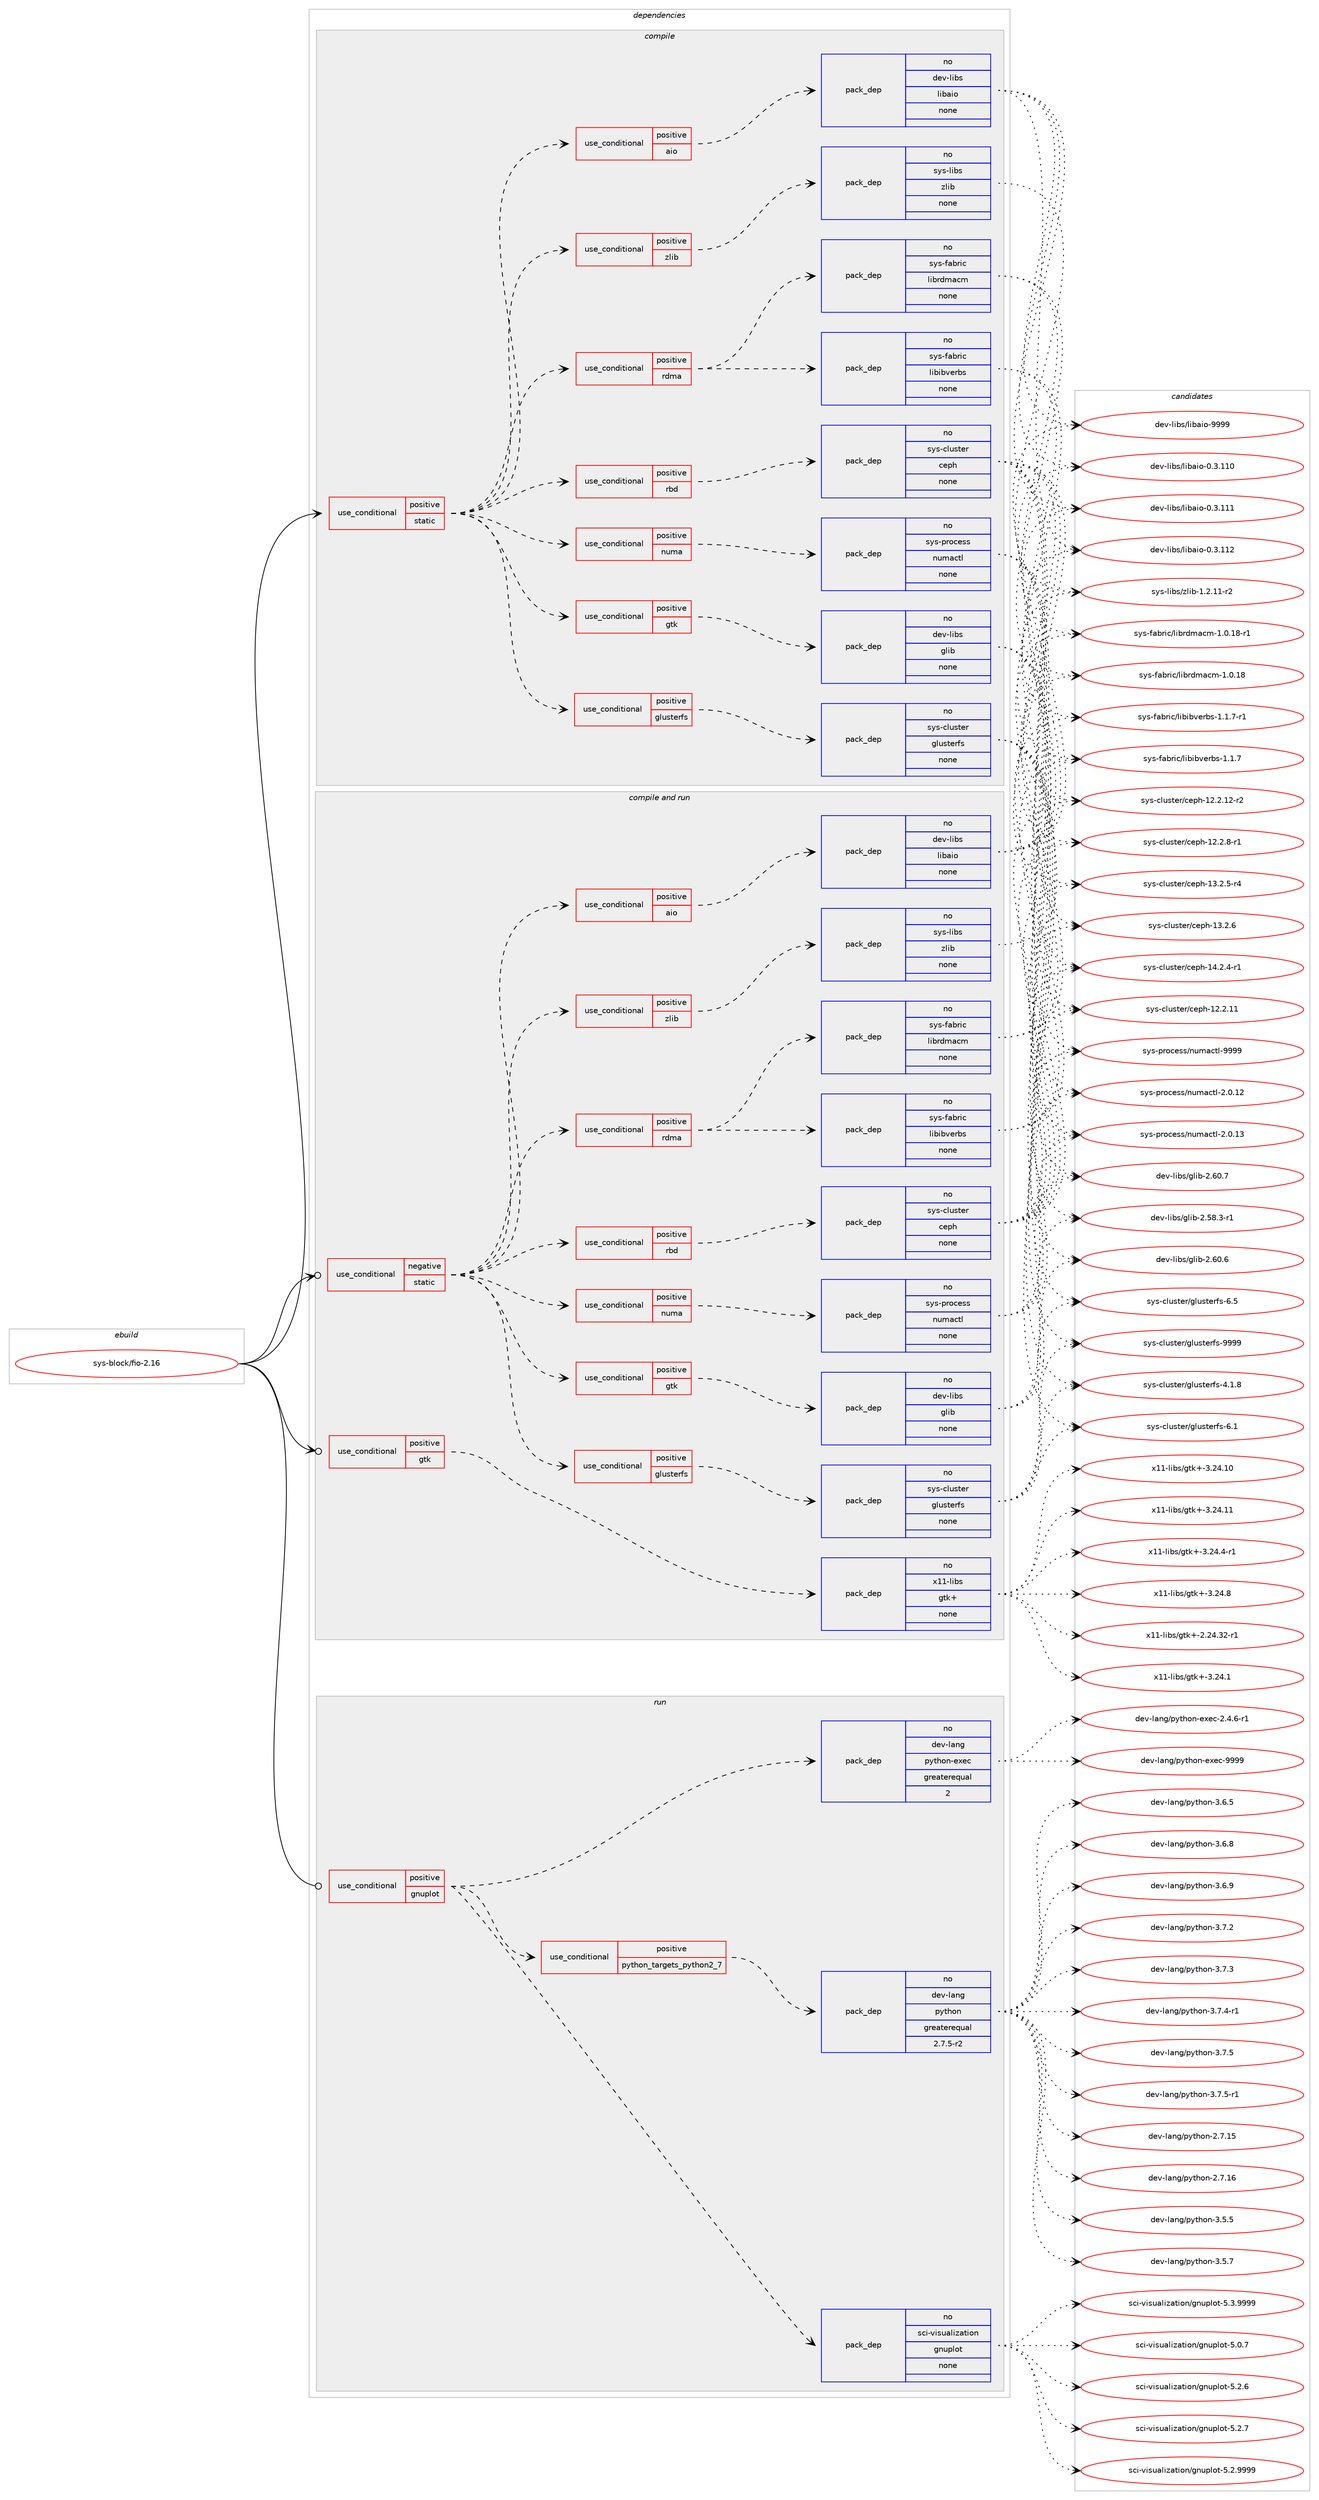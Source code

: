 digraph prolog {

# *************
# Graph options
# *************

newrank=true;
concentrate=true;
compound=true;
graph [rankdir=LR,fontname=Helvetica,fontsize=10,ranksep=1.5];#, ranksep=2.5, nodesep=0.2];
edge  [arrowhead=vee];
node  [fontname=Helvetica,fontsize=10];

# **********
# The ebuild
# **********

subgraph cluster_leftcol {
color=gray;
rank=same;
label=<<i>ebuild</i>>;
id [label="sys-block/fio-2.16", color=red, width=4, href="../sys-block/fio-2.16.svg"];
}

# ****************
# The dependencies
# ****************

subgraph cluster_midcol {
color=gray;
label=<<i>dependencies</i>>;
subgraph cluster_compile {
fillcolor="#eeeeee";
style=filled;
label=<<i>compile</i>>;
subgraph cond212189 {
dependency880934 [label=<<TABLE BORDER="0" CELLBORDER="1" CELLSPACING="0" CELLPADDING="4"><TR><TD ROWSPAN="3" CELLPADDING="10">use_conditional</TD></TR><TR><TD>positive</TD></TR><TR><TD>static</TD></TR></TABLE>>, shape=none, color=red];
subgraph cond212190 {
dependency880935 [label=<<TABLE BORDER="0" CELLBORDER="1" CELLSPACING="0" CELLPADDING="4"><TR><TD ROWSPAN="3" CELLPADDING="10">use_conditional</TD></TR><TR><TD>positive</TD></TR><TR><TD>aio</TD></TR></TABLE>>, shape=none, color=red];
subgraph pack653304 {
dependency880936 [label=<<TABLE BORDER="0" CELLBORDER="1" CELLSPACING="0" CELLPADDING="4" WIDTH="220"><TR><TD ROWSPAN="6" CELLPADDING="30">pack_dep</TD></TR><TR><TD WIDTH="110">no</TD></TR><TR><TD>dev-libs</TD></TR><TR><TD>libaio</TD></TR><TR><TD>none</TD></TR><TR><TD></TD></TR></TABLE>>, shape=none, color=blue];
}
dependency880935:e -> dependency880936:w [weight=20,style="dashed",arrowhead="vee"];
}
dependency880934:e -> dependency880935:w [weight=20,style="dashed",arrowhead="vee"];
subgraph cond212191 {
dependency880937 [label=<<TABLE BORDER="0" CELLBORDER="1" CELLSPACING="0" CELLPADDING="4"><TR><TD ROWSPAN="3" CELLPADDING="10">use_conditional</TD></TR><TR><TD>positive</TD></TR><TR><TD>glusterfs</TD></TR></TABLE>>, shape=none, color=red];
subgraph pack653305 {
dependency880938 [label=<<TABLE BORDER="0" CELLBORDER="1" CELLSPACING="0" CELLPADDING="4" WIDTH="220"><TR><TD ROWSPAN="6" CELLPADDING="30">pack_dep</TD></TR><TR><TD WIDTH="110">no</TD></TR><TR><TD>sys-cluster</TD></TR><TR><TD>glusterfs</TD></TR><TR><TD>none</TD></TR><TR><TD></TD></TR></TABLE>>, shape=none, color=blue];
}
dependency880937:e -> dependency880938:w [weight=20,style="dashed",arrowhead="vee"];
}
dependency880934:e -> dependency880937:w [weight=20,style="dashed",arrowhead="vee"];
subgraph cond212192 {
dependency880939 [label=<<TABLE BORDER="0" CELLBORDER="1" CELLSPACING="0" CELLPADDING="4"><TR><TD ROWSPAN="3" CELLPADDING="10">use_conditional</TD></TR><TR><TD>positive</TD></TR><TR><TD>gtk</TD></TR></TABLE>>, shape=none, color=red];
subgraph pack653306 {
dependency880940 [label=<<TABLE BORDER="0" CELLBORDER="1" CELLSPACING="0" CELLPADDING="4" WIDTH="220"><TR><TD ROWSPAN="6" CELLPADDING="30">pack_dep</TD></TR><TR><TD WIDTH="110">no</TD></TR><TR><TD>dev-libs</TD></TR><TR><TD>glib</TD></TR><TR><TD>none</TD></TR><TR><TD></TD></TR></TABLE>>, shape=none, color=blue];
}
dependency880939:e -> dependency880940:w [weight=20,style="dashed",arrowhead="vee"];
}
dependency880934:e -> dependency880939:w [weight=20,style="dashed",arrowhead="vee"];
subgraph cond212193 {
dependency880941 [label=<<TABLE BORDER="0" CELLBORDER="1" CELLSPACING="0" CELLPADDING="4"><TR><TD ROWSPAN="3" CELLPADDING="10">use_conditional</TD></TR><TR><TD>positive</TD></TR><TR><TD>numa</TD></TR></TABLE>>, shape=none, color=red];
subgraph pack653307 {
dependency880942 [label=<<TABLE BORDER="0" CELLBORDER="1" CELLSPACING="0" CELLPADDING="4" WIDTH="220"><TR><TD ROWSPAN="6" CELLPADDING="30">pack_dep</TD></TR><TR><TD WIDTH="110">no</TD></TR><TR><TD>sys-process</TD></TR><TR><TD>numactl</TD></TR><TR><TD>none</TD></TR><TR><TD></TD></TR></TABLE>>, shape=none, color=blue];
}
dependency880941:e -> dependency880942:w [weight=20,style="dashed",arrowhead="vee"];
}
dependency880934:e -> dependency880941:w [weight=20,style="dashed",arrowhead="vee"];
subgraph cond212194 {
dependency880943 [label=<<TABLE BORDER="0" CELLBORDER="1" CELLSPACING="0" CELLPADDING="4"><TR><TD ROWSPAN="3" CELLPADDING="10">use_conditional</TD></TR><TR><TD>positive</TD></TR><TR><TD>rbd</TD></TR></TABLE>>, shape=none, color=red];
subgraph pack653308 {
dependency880944 [label=<<TABLE BORDER="0" CELLBORDER="1" CELLSPACING="0" CELLPADDING="4" WIDTH="220"><TR><TD ROWSPAN="6" CELLPADDING="30">pack_dep</TD></TR><TR><TD WIDTH="110">no</TD></TR><TR><TD>sys-cluster</TD></TR><TR><TD>ceph</TD></TR><TR><TD>none</TD></TR><TR><TD></TD></TR></TABLE>>, shape=none, color=blue];
}
dependency880943:e -> dependency880944:w [weight=20,style="dashed",arrowhead="vee"];
}
dependency880934:e -> dependency880943:w [weight=20,style="dashed",arrowhead="vee"];
subgraph cond212195 {
dependency880945 [label=<<TABLE BORDER="0" CELLBORDER="1" CELLSPACING="0" CELLPADDING="4"><TR><TD ROWSPAN="3" CELLPADDING="10">use_conditional</TD></TR><TR><TD>positive</TD></TR><TR><TD>rdma</TD></TR></TABLE>>, shape=none, color=red];
subgraph pack653309 {
dependency880946 [label=<<TABLE BORDER="0" CELLBORDER="1" CELLSPACING="0" CELLPADDING="4" WIDTH="220"><TR><TD ROWSPAN="6" CELLPADDING="30">pack_dep</TD></TR><TR><TD WIDTH="110">no</TD></TR><TR><TD>sys-fabric</TD></TR><TR><TD>libibverbs</TD></TR><TR><TD>none</TD></TR><TR><TD></TD></TR></TABLE>>, shape=none, color=blue];
}
dependency880945:e -> dependency880946:w [weight=20,style="dashed",arrowhead="vee"];
subgraph pack653310 {
dependency880947 [label=<<TABLE BORDER="0" CELLBORDER="1" CELLSPACING="0" CELLPADDING="4" WIDTH="220"><TR><TD ROWSPAN="6" CELLPADDING="30">pack_dep</TD></TR><TR><TD WIDTH="110">no</TD></TR><TR><TD>sys-fabric</TD></TR><TR><TD>librdmacm</TD></TR><TR><TD>none</TD></TR><TR><TD></TD></TR></TABLE>>, shape=none, color=blue];
}
dependency880945:e -> dependency880947:w [weight=20,style="dashed",arrowhead="vee"];
}
dependency880934:e -> dependency880945:w [weight=20,style="dashed",arrowhead="vee"];
subgraph cond212196 {
dependency880948 [label=<<TABLE BORDER="0" CELLBORDER="1" CELLSPACING="0" CELLPADDING="4"><TR><TD ROWSPAN="3" CELLPADDING="10">use_conditional</TD></TR><TR><TD>positive</TD></TR><TR><TD>zlib</TD></TR></TABLE>>, shape=none, color=red];
subgraph pack653311 {
dependency880949 [label=<<TABLE BORDER="0" CELLBORDER="1" CELLSPACING="0" CELLPADDING="4" WIDTH="220"><TR><TD ROWSPAN="6" CELLPADDING="30">pack_dep</TD></TR><TR><TD WIDTH="110">no</TD></TR><TR><TD>sys-libs</TD></TR><TR><TD>zlib</TD></TR><TR><TD>none</TD></TR><TR><TD></TD></TR></TABLE>>, shape=none, color=blue];
}
dependency880948:e -> dependency880949:w [weight=20,style="dashed",arrowhead="vee"];
}
dependency880934:e -> dependency880948:w [weight=20,style="dashed",arrowhead="vee"];
}
id:e -> dependency880934:w [weight=20,style="solid",arrowhead="vee"];
}
subgraph cluster_compileandrun {
fillcolor="#eeeeee";
style=filled;
label=<<i>compile and run</i>>;
subgraph cond212197 {
dependency880950 [label=<<TABLE BORDER="0" CELLBORDER="1" CELLSPACING="0" CELLPADDING="4"><TR><TD ROWSPAN="3" CELLPADDING="10">use_conditional</TD></TR><TR><TD>negative</TD></TR><TR><TD>static</TD></TR></TABLE>>, shape=none, color=red];
subgraph cond212198 {
dependency880951 [label=<<TABLE BORDER="0" CELLBORDER="1" CELLSPACING="0" CELLPADDING="4"><TR><TD ROWSPAN="3" CELLPADDING="10">use_conditional</TD></TR><TR><TD>positive</TD></TR><TR><TD>aio</TD></TR></TABLE>>, shape=none, color=red];
subgraph pack653312 {
dependency880952 [label=<<TABLE BORDER="0" CELLBORDER="1" CELLSPACING="0" CELLPADDING="4" WIDTH="220"><TR><TD ROWSPAN="6" CELLPADDING="30">pack_dep</TD></TR><TR><TD WIDTH="110">no</TD></TR><TR><TD>dev-libs</TD></TR><TR><TD>libaio</TD></TR><TR><TD>none</TD></TR><TR><TD></TD></TR></TABLE>>, shape=none, color=blue];
}
dependency880951:e -> dependency880952:w [weight=20,style="dashed",arrowhead="vee"];
}
dependency880950:e -> dependency880951:w [weight=20,style="dashed",arrowhead="vee"];
subgraph cond212199 {
dependency880953 [label=<<TABLE BORDER="0" CELLBORDER="1" CELLSPACING="0" CELLPADDING="4"><TR><TD ROWSPAN="3" CELLPADDING="10">use_conditional</TD></TR><TR><TD>positive</TD></TR><TR><TD>glusterfs</TD></TR></TABLE>>, shape=none, color=red];
subgraph pack653313 {
dependency880954 [label=<<TABLE BORDER="0" CELLBORDER="1" CELLSPACING="0" CELLPADDING="4" WIDTH="220"><TR><TD ROWSPAN="6" CELLPADDING="30">pack_dep</TD></TR><TR><TD WIDTH="110">no</TD></TR><TR><TD>sys-cluster</TD></TR><TR><TD>glusterfs</TD></TR><TR><TD>none</TD></TR><TR><TD></TD></TR></TABLE>>, shape=none, color=blue];
}
dependency880953:e -> dependency880954:w [weight=20,style="dashed",arrowhead="vee"];
}
dependency880950:e -> dependency880953:w [weight=20,style="dashed",arrowhead="vee"];
subgraph cond212200 {
dependency880955 [label=<<TABLE BORDER="0" CELLBORDER="1" CELLSPACING="0" CELLPADDING="4"><TR><TD ROWSPAN="3" CELLPADDING="10">use_conditional</TD></TR><TR><TD>positive</TD></TR><TR><TD>gtk</TD></TR></TABLE>>, shape=none, color=red];
subgraph pack653314 {
dependency880956 [label=<<TABLE BORDER="0" CELLBORDER="1" CELLSPACING="0" CELLPADDING="4" WIDTH="220"><TR><TD ROWSPAN="6" CELLPADDING="30">pack_dep</TD></TR><TR><TD WIDTH="110">no</TD></TR><TR><TD>dev-libs</TD></TR><TR><TD>glib</TD></TR><TR><TD>none</TD></TR><TR><TD></TD></TR></TABLE>>, shape=none, color=blue];
}
dependency880955:e -> dependency880956:w [weight=20,style="dashed",arrowhead="vee"];
}
dependency880950:e -> dependency880955:w [weight=20,style="dashed",arrowhead="vee"];
subgraph cond212201 {
dependency880957 [label=<<TABLE BORDER="0" CELLBORDER="1" CELLSPACING="0" CELLPADDING="4"><TR><TD ROWSPAN="3" CELLPADDING="10">use_conditional</TD></TR><TR><TD>positive</TD></TR><TR><TD>numa</TD></TR></TABLE>>, shape=none, color=red];
subgraph pack653315 {
dependency880958 [label=<<TABLE BORDER="0" CELLBORDER="1" CELLSPACING="0" CELLPADDING="4" WIDTH="220"><TR><TD ROWSPAN="6" CELLPADDING="30">pack_dep</TD></TR><TR><TD WIDTH="110">no</TD></TR><TR><TD>sys-process</TD></TR><TR><TD>numactl</TD></TR><TR><TD>none</TD></TR><TR><TD></TD></TR></TABLE>>, shape=none, color=blue];
}
dependency880957:e -> dependency880958:w [weight=20,style="dashed",arrowhead="vee"];
}
dependency880950:e -> dependency880957:w [weight=20,style="dashed",arrowhead="vee"];
subgraph cond212202 {
dependency880959 [label=<<TABLE BORDER="0" CELLBORDER="1" CELLSPACING="0" CELLPADDING="4"><TR><TD ROWSPAN="3" CELLPADDING="10">use_conditional</TD></TR><TR><TD>positive</TD></TR><TR><TD>rbd</TD></TR></TABLE>>, shape=none, color=red];
subgraph pack653316 {
dependency880960 [label=<<TABLE BORDER="0" CELLBORDER="1" CELLSPACING="0" CELLPADDING="4" WIDTH="220"><TR><TD ROWSPAN="6" CELLPADDING="30">pack_dep</TD></TR><TR><TD WIDTH="110">no</TD></TR><TR><TD>sys-cluster</TD></TR><TR><TD>ceph</TD></TR><TR><TD>none</TD></TR><TR><TD></TD></TR></TABLE>>, shape=none, color=blue];
}
dependency880959:e -> dependency880960:w [weight=20,style="dashed",arrowhead="vee"];
}
dependency880950:e -> dependency880959:w [weight=20,style="dashed",arrowhead="vee"];
subgraph cond212203 {
dependency880961 [label=<<TABLE BORDER="0" CELLBORDER="1" CELLSPACING="0" CELLPADDING="4"><TR><TD ROWSPAN="3" CELLPADDING="10">use_conditional</TD></TR><TR><TD>positive</TD></TR><TR><TD>rdma</TD></TR></TABLE>>, shape=none, color=red];
subgraph pack653317 {
dependency880962 [label=<<TABLE BORDER="0" CELLBORDER="1" CELLSPACING="0" CELLPADDING="4" WIDTH="220"><TR><TD ROWSPAN="6" CELLPADDING="30">pack_dep</TD></TR><TR><TD WIDTH="110">no</TD></TR><TR><TD>sys-fabric</TD></TR><TR><TD>libibverbs</TD></TR><TR><TD>none</TD></TR><TR><TD></TD></TR></TABLE>>, shape=none, color=blue];
}
dependency880961:e -> dependency880962:w [weight=20,style="dashed",arrowhead="vee"];
subgraph pack653318 {
dependency880963 [label=<<TABLE BORDER="0" CELLBORDER="1" CELLSPACING="0" CELLPADDING="4" WIDTH="220"><TR><TD ROWSPAN="6" CELLPADDING="30">pack_dep</TD></TR><TR><TD WIDTH="110">no</TD></TR><TR><TD>sys-fabric</TD></TR><TR><TD>librdmacm</TD></TR><TR><TD>none</TD></TR><TR><TD></TD></TR></TABLE>>, shape=none, color=blue];
}
dependency880961:e -> dependency880963:w [weight=20,style="dashed",arrowhead="vee"];
}
dependency880950:e -> dependency880961:w [weight=20,style="dashed",arrowhead="vee"];
subgraph cond212204 {
dependency880964 [label=<<TABLE BORDER="0" CELLBORDER="1" CELLSPACING="0" CELLPADDING="4"><TR><TD ROWSPAN="3" CELLPADDING="10">use_conditional</TD></TR><TR><TD>positive</TD></TR><TR><TD>zlib</TD></TR></TABLE>>, shape=none, color=red];
subgraph pack653319 {
dependency880965 [label=<<TABLE BORDER="0" CELLBORDER="1" CELLSPACING="0" CELLPADDING="4" WIDTH="220"><TR><TD ROWSPAN="6" CELLPADDING="30">pack_dep</TD></TR><TR><TD WIDTH="110">no</TD></TR><TR><TD>sys-libs</TD></TR><TR><TD>zlib</TD></TR><TR><TD>none</TD></TR><TR><TD></TD></TR></TABLE>>, shape=none, color=blue];
}
dependency880964:e -> dependency880965:w [weight=20,style="dashed",arrowhead="vee"];
}
dependency880950:e -> dependency880964:w [weight=20,style="dashed",arrowhead="vee"];
}
id:e -> dependency880950:w [weight=20,style="solid",arrowhead="odotvee"];
subgraph cond212205 {
dependency880966 [label=<<TABLE BORDER="0" CELLBORDER="1" CELLSPACING="0" CELLPADDING="4"><TR><TD ROWSPAN="3" CELLPADDING="10">use_conditional</TD></TR><TR><TD>positive</TD></TR><TR><TD>gtk</TD></TR></TABLE>>, shape=none, color=red];
subgraph pack653320 {
dependency880967 [label=<<TABLE BORDER="0" CELLBORDER="1" CELLSPACING="0" CELLPADDING="4" WIDTH="220"><TR><TD ROWSPAN="6" CELLPADDING="30">pack_dep</TD></TR><TR><TD WIDTH="110">no</TD></TR><TR><TD>x11-libs</TD></TR><TR><TD>gtk+</TD></TR><TR><TD>none</TD></TR><TR><TD></TD></TR></TABLE>>, shape=none, color=blue];
}
dependency880966:e -> dependency880967:w [weight=20,style="dashed",arrowhead="vee"];
}
id:e -> dependency880966:w [weight=20,style="solid",arrowhead="odotvee"];
}
subgraph cluster_run {
fillcolor="#eeeeee";
style=filled;
label=<<i>run</i>>;
subgraph cond212206 {
dependency880968 [label=<<TABLE BORDER="0" CELLBORDER="1" CELLSPACING="0" CELLPADDING="4"><TR><TD ROWSPAN="3" CELLPADDING="10">use_conditional</TD></TR><TR><TD>positive</TD></TR><TR><TD>gnuplot</TD></TR></TABLE>>, shape=none, color=red];
subgraph pack653321 {
dependency880969 [label=<<TABLE BORDER="0" CELLBORDER="1" CELLSPACING="0" CELLPADDING="4" WIDTH="220"><TR><TD ROWSPAN="6" CELLPADDING="30">pack_dep</TD></TR><TR><TD WIDTH="110">no</TD></TR><TR><TD>sci-visualization</TD></TR><TR><TD>gnuplot</TD></TR><TR><TD>none</TD></TR><TR><TD></TD></TR></TABLE>>, shape=none, color=blue];
}
dependency880968:e -> dependency880969:w [weight=20,style="dashed",arrowhead="vee"];
subgraph cond212207 {
dependency880970 [label=<<TABLE BORDER="0" CELLBORDER="1" CELLSPACING="0" CELLPADDING="4"><TR><TD ROWSPAN="3" CELLPADDING="10">use_conditional</TD></TR><TR><TD>positive</TD></TR><TR><TD>python_targets_python2_7</TD></TR></TABLE>>, shape=none, color=red];
subgraph pack653322 {
dependency880971 [label=<<TABLE BORDER="0" CELLBORDER="1" CELLSPACING="0" CELLPADDING="4" WIDTH="220"><TR><TD ROWSPAN="6" CELLPADDING="30">pack_dep</TD></TR><TR><TD WIDTH="110">no</TD></TR><TR><TD>dev-lang</TD></TR><TR><TD>python</TD></TR><TR><TD>greaterequal</TD></TR><TR><TD>2.7.5-r2</TD></TR></TABLE>>, shape=none, color=blue];
}
dependency880970:e -> dependency880971:w [weight=20,style="dashed",arrowhead="vee"];
}
dependency880968:e -> dependency880970:w [weight=20,style="dashed",arrowhead="vee"];
subgraph pack653323 {
dependency880972 [label=<<TABLE BORDER="0" CELLBORDER="1" CELLSPACING="0" CELLPADDING="4" WIDTH="220"><TR><TD ROWSPAN="6" CELLPADDING="30">pack_dep</TD></TR><TR><TD WIDTH="110">no</TD></TR><TR><TD>dev-lang</TD></TR><TR><TD>python-exec</TD></TR><TR><TD>greaterequal</TD></TR><TR><TD>2</TD></TR></TABLE>>, shape=none, color=blue];
}
dependency880968:e -> dependency880972:w [weight=20,style="dashed",arrowhead="vee"];
}
id:e -> dependency880968:w [weight=20,style="solid",arrowhead="odot"];
}
}

# **************
# The candidates
# **************

subgraph cluster_choices {
rank=same;
color=gray;
label=<<i>candidates</i>>;

subgraph choice653304 {
color=black;
nodesep=1;
choice10010111845108105981154710810598971051114548465146494948 [label="dev-libs/libaio-0.3.110", color=red, width=4,href="../dev-libs/libaio-0.3.110.svg"];
choice10010111845108105981154710810598971051114548465146494949 [label="dev-libs/libaio-0.3.111", color=red, width=4,href="../dev-libs/libaio-0.3.111.svg"];
choice10010111845108105981154710810598971051114548465146494950 [label="dev-libs/libaio-0.3.112", color=red, width=4,href="../dev-libs/libaio-0.3.112.svg"];
choice10010111845108105981154710810598971051114557575757 [label="dev-libs/libaio-9999", color=red, width=4,href="../dev-libs/libaio-9999.svg"];
dependency880936:e -> choice10010111845108105981154710810598971051114548465146494948:w [style=dotted,weight="100"];
dependency880936:e -> choice10010111845108105981154710810598971051114548465146494949:w [style=dotted,weight="100"];
dependency880936:e -> choice10010111845108105981154710810598971051114548465146494950:w [style=dotted,weight="100"];
dependency880936:e -> choice10010111845108105981154710810598971051114557575757:w [style=dotted,weight="100"];
}
subgraph choice653305 {
color=black;
nodesep=1;
choice115121115459910811711511610111447103108117115116101114102115455246494656 [label="sys-cluster/glusterfs-4.1.8", color=red, width=4,href="../sys-cluster/glusterfs-4.1.8.svg"];
choice11512111545991081171151161011144710310811711511610111410211545544649 [label="sys-cluster/glusterfs-6.1", color=red, width=4,href="../sys-cluster/glusterfs-6.1.svg"];
choice11512111545991081171151161011144710310811711511610111410211545544653 [label="sys-cluster/glusterfs-6.5", color=red, width=4,href="../sys-cluster/glusterfs-6.5.svg"];
choice1151211154599108117115116101114471031081171151161011141021154557575757 [label="sys-cluster/glusterfs-9999", color=red, width=4,href="../sys-cluster/glusterfs-9999.svg"];
dependency880938:e -> choice115121115459910811711511610111447103108117115116101114102115455246494656:w [style=dotted,weight="100"];
dependency880938:e -> choice11512111545991081171151161011144710310811711511610111410211545544649:w [style=dotted,weight="100"];
dependency880938:e -> choice11512111545991081171151161011144710310811711511610111410211545544653:w [style=dotted,weight="100"];
dependency880938:e -> choice1151211154599108117115116101114471031081171151161011141021154557575757:w [style=dotted,weight="100"];
}
subgraph choice653306 {
color=black;
nodesep=1;
choice10010111845108105981154710310810598455046535646514511449 [label="dev-libs/glib-2.58.3-r1", color=red, width=4,href="../dev-libs/glib-2.58.3-r1.svg"];
choice1001011184510810598115471031081059845504654484654 [label="dev-libs/glib-2.60.6", color=red, width=4,href="../dev-libs/glib-2.60.6.svg"];
choice1001011184510810598115471031081059845504654484655 [label="dev-libs/glib-2.60.7", color=red, width=4,href="../dev-libs/glib-2.60.7.svg"];
dependency880940:e -> choice10010111845108105981154710310810598455046535646514511449:w [style=dotted,weight="100"];
dependency880940:e -> choice1001011184510810598115471031081059845504654484654:w [style=dotted,weight="100"];
dependency880940:e -> choice1001011184510810598115471031081059845504654484655:w [style=dotted,weight="100"];
}
subgraph choice653307 {
color=black;
nodesep=1;
choice115121115451121141119910111511547110117109979911610845504648464950 [label="sys-process/numactl-2.0.12", color=red, width=4,href="../sys-process/numactl-2.0.12.svg"];
choice115121115451121141119910111511547110117109979911610845504648464951 [label="sys-process/numactl-2.0.13", color=red, width=4,href="../sys-process/numactl-2.0.13.svg"];
choice11512111545112114111991011151154711011710997991161084557575757 [label="sys-process/numactl-9999", color=red, width=4,href="../sys-process/numactl-9999.svg"];
dependency880942:e -> choice115121115451121141119910111511547110117109979911610845504648464950:w [style=dotted,weight="100"];
dependency880942:e -> choice115121115451121141119910111511547110117109979911610845504648464951:w [style=dotted,weight="100"];
dependency880942:e -> choice11512111545112114111991011151154711011710997991161084557575757:w [style=dotted,weight="100"];
}
subgraph choice653308 {
color=black;
nodesep=1;
choice115121115459910811711511610111447991011121044549504650464949 [label="sys-cluster/ceph-12.2.11", color=red, width=4,href="../sys-cluster/ceph-12.2.11.svg"];
choice1151211154599108117115116101114479910111210445495046504649504511450 [label="sys-cluster/ceph-12.2.12-r2", color=red, width=4,href="../sys-cluster/ceph-12.2.12-r2.svg"];
choice11512111545991081171151161011144799101112104454950465046564511449 [label="sys-cluster/ceph-12.2.8-r1", color=red, width=4,href="../sys-cluster/ceph-12.2.8-r1.svg"];
choice11512111545991081171151161011144799101112104454951465046534511452 [label="sys-cluster/ceph-13.2.5-r4", color=red, width=4,href="../sys-cluster/ceph-13.2.5-r4.svg"];
choice1151211154599108117115116101114479910111210445495146504654 [label="sys-cluster/ceph-13.2.6", color=red, width=4,href="../sys-cluster/ceph-13.2.6.svg"];
choice11512111545991081171151161011144799101112104454952465046524511449 [label="sys-cluster/ceph-14.2.4-r1", color=red, width=4,href="../sys-cluster/ceph-14.2.4-r1.svg"];
dependency880944:e -> choice115121115459910811711511610111447991011121044549504650464949:w [style=dotted,weight="100"];
dependency880944:e -> choice1151211154599108117115116101114479910111210445495046504649504511450:w [style=dotted,weight="100"];
dependency880944:e -> choice11512111545991081171151161011144799101112104454950465046564511449:w [style=dotted,weight="100"];
dependency880944:e -> choice11512111545991081171151161011144799101112104454951465046534511452:w [style=dotted,weight="100"];
dependency880944:e -> choice1151211154599108117115116101114479910111210445495146504654:w [style=dotted,weight="100"];
dependency880944:e -> choice11512111545991081171151161011144799101112104454952465046524511449:w [style=dotted,weight="100"];
}
subgraph choice653309 {
color=black;
nodesep=1;
choice1151211154510297981141059947108105981059811810111498115454946494655 [label="sys-fabric/libibverbs-1.1.7", color=red, width=4,href="../sys-fabric/libibverbs-1.1.7.svg"];
choice11512111545102979811410599471081059810598118101114981154549464946554511449 [label="sys-fabric/libibverbs-1.1.7-r1", color=red, width=4,href="../sys-fabric/libibverbs-1.1.7-r1.svg"];
dependency880946:e -> choice1151211154510297981141059947108105981059811810111498115454946494655:w [style=dotted,weight="100"];
dependency880946:e -> choice11512111545102979811410599471081059810598118101114981154549464946554511449:w [style=dotted,weight="100"];
}
subgraph choice653310 {
color=black;
nodesep=1;
choice115121115451029798114105994710810598114100109979910945494648464956 [label="sys-fabric/librdmacm-1.0.18", color=red, width=4,href="../sys-fabric/librdmacm-1.0.18.svg"];
choice1151211154510297981141059947108105981141001099799109454946484649564511449 [label="sys-fabric/librdmacm-1.0.18-r1", color=red, width=4,href="../sys-fabric/librdmacm-1.0.18-r1.svg"];
dependency880947:e -> choice115121115451029798114105994710810598114100109979910945494648464956:w [style=dotted,weight="100"];
dependency880947:e -> choice1151211154510297981141059947108105981141001099799109454946484649564511449:w [style=dotted,weight="100"];
}
subgraph choice653311 {
color=black;
nodesep=1;
choice11512111545108105981154712210810598454946504649494511450 [label="sys-libs/zlib-1.2.11-r2", color=red, width=4,href="../sys-libs/zlib-1.2.11-r2.svg"];
dependency880949:e -> choice11512111545108105981154712210810598454946504649494511450:w [style=dotted,weight="100"];
}
subgraph choice653312 {
color=black;
nodesep=1;
choice10010111845108105981154710810598971051114548465146494948 [label="dev-libs/libaio-0.3.110", color=red, width=4,href="../dev-libs/libaio-0.3.110.svg"];
choice10010111845108105981154710810598971051114548465146494949 [label="dev-libs/libaio-0.3.111", color=red, width=4,href="../dev-libs/libaio-0.3.111.svg"];
choice10010111845108105981154710810598971051114548465146494950 [label="dev-libs/libaio-0.3.112", color=red, width=4,href="../dev-libs/libaio-0.3.112.svg"];
choice10010111845108105981154710810598971051114557575757 [label="dev-libs/libaio-9999", color=red, width=4,href="../dev-libs/libaio-9999.svg"];
dependency880952:e -> choice10010111845108105981154710810598971051114548465146494948:w [style=dotted,weight="100"];
dependency880952:e -> choice10010111845108105981154710810598971051114548465146494949:w [style=dotted,weight="100"];
dependency880952:e -> choice10010111845108105981154710810598971051114548465146494950:w [style=dotted,weight="100"];
dependency880952:e -> choice10010111845108105981154710810598971051114557575757:w [style=dotted,weight="100"];
}
subgraph choice653313 {
color=black;
nodesep=1;
choice115121115459910811711511610111447103108117115116101114102115455246494656 [label="sys-cluster/glusterfs-4.1.8", color=red, width=4,href="../sys-cluster/glusterfs-4.1.8.svg"];
choice11512111545991081171151161011144710310811711511610111410211545544649 [label="sys-cluster/glusterfs-6.1", color=red, width=4,href="../sys-cluster/glusterfs-6.1.svg"];
choice11512111545991081171151161011144710310811711511610111410211545544653 [label="sys-cluster/glusterfs-6.5", color=red, width=4,href="../sys-cluster/glusterfs-6.5.svg"];
choice1151211154599108117115116101114471031081171151161011141021154557575757 [label="sys-cluster/glusterfs-9999", color=red, width=4,href="../sys-cluster/glusterfs-9999.svg"];
dependency880954:e -> choice115121115459910811711511610111447103108117115116101114102115455246494656:w [style=dotted,weight="100"];
dependency880954:e -> choice11512111545991081171151161011144710310811711511610111410211545544649:w [style=dotted,weight="100"];
dependency880954:e -> choice11512111545991081171151161011144710310811711511610111410211545544653:w [style=dotted,weight="100"];
dependency880954:e -> choice1151211154599108117115116101114471031081171151161011141021154557575757:w [style=dotted,weight="100"];
}
subgraph choice653314 {
color=black;
nodesep=1;
choice10010111845108105981154710310810598455046535646514511449 [label="dev-libs/glib-2.58.3-r1", color=red, width=4,href="../dev-libs/glib-2.58.3-r1.svg"];
choice1001011184510810598115471031081059845504654484654 [label="dev-libs/glib-2.60.6", color=red, width=4,href="../dev-libs/glib-2.60.6.svg"];
choice1001011184510810598115471031081059845504654484655 [label="dev-libs/glib-2.60.7", color=red, width=4,href="../dev-libs/glib-2.60.7.svg"];
dependency880956:e -> choice10010111845108105981154710310810598455046535646514511449:w [style=dotted,weight="100"];
dependency880956:e -> choice1001011184510810598115471031081059845504654484654:w [style=dotted,weight="100"];
dependency880956:e -> choice1001011184510810598115471031081059845504654484655:w [style=dotted,weight="100"];
}
subgraph choice653315 {
color=black;
nodesep=1;
choice115121115451121141119910111511547110117109979911610845504648464950 [label="sys-process/numactl-2.0.12", color=red, width=4,href="../sys-process/numactl-2.0.12.svg"];
choice115121115451121141119910111511547110117109979911610845504648464951 [label="sys-process/numactl-2.0.13", color=red, width=4,href="../sys-process/numactl-2.0.13.svg"];
choice11512111545112114111991011151154711011710997991161084557575757 [label="sys-process/numactl-9999", color=red, width=4,href="../sys-process/numactl-9999.svg"];
dependency880958:e -> choice115121115451121141119910111511547110117109979911610845504648464950:w [style=dotted,weight="100"];
dependency880958:e -> choice115121115451121141119910111511547110117109979911610845504648464951:w [style=dotted,weight="100"];
dependency880958:e -> choice11512111545112114111991011151154711011710997991161084557575757:w [style=dotted,weight="100"];
}
subgraph choice653316 {
color=black;
nodesep=1;
choice115121115459910811711511610111447991011121044549504650464949 [label="sys-cluster/ceph-12.2.11", color=red, width=4,href="../sys-cluster/ceph-12.2.11.svg"];
choice1151211154599108117115116101114479910111210445495046504649504511450 [label="sys-cluster/ceph-12.2.12-r2", color=red, width=4,href="../sys-cluster/ceph-12.2.12-r2.svg"];
choice11512111545991081171151161011144799101112104454950465046564511449 [label="sys-cluster/ceph-12.2.8-r1", color=red, width=4,href="../sys-cluster/ceph-12.2.8-r1.svg"];
choice11512111545991081171151161011144799101112104454951465046534511452 [label="sys-cluster/ceph-13.2.5-r4", color=red, width=4,href="../sys-cluster/ceph-13.2.5-r4.svg"];
choice1151211154599108117115116101114479910111210445495146504654 [label="sys-cluster/ceph-13.2.6", color=red, width=4,href="../sys-cluster/ceph-13.2.6.svg"];
choice11512111545991081171151161011144799101112104454952465046524511449 [label="sys-cluster/ceph-14.2.4-r1", color=red, width=4,href="../sys-cluster/ceph-14.2.4-r1.svg"];
dependency880960:e -> choice115121115459910811711511610111447991011121044549504650464949:w [style=dotted,weight="100"];
dependency880960:e -> choice1151211154599108117115116101114479910111210445495046504649504511450:w [style=dotted,weight="100"];
dependency880960:e -> choice11512111545991081171151161011144799101112104454950465046564511449:w [style=dotted,weight="100"];
dependency880960:e -> choice11512111545991081171151161011144799101112104454951465046534511452:w [style=dotted,weight="100"];
dependency880960:e -> choice1151211154599108117115116101114479910111210445495146504654:w [style=dotted,weight="100"];
dependency880960:e -> choice11512111545991081171151161011144799101112104454952465046524511449:w [style=dotted,weight="100"];
}
subgraph choice653317 {
color=black;
nodesep=1;
choice1151211154510297981141059947108105981059811810111498115454946494655 [label="sys-fabric/libibverbs-1.1.7", color=red, width=4,href="../sys-fabric/libibverbs-1.1.7.svg"];
choice11512111545102979811410599471081059810598118101114981154549464946554511449 [label="sys-fabric/libibverbs-1.1.7-r1", color=red, width=4,href="../sys-fabric/libibverbs-1.1.7-r1.svg"];
dependency880962:e -> choice1151211154510297981141059947108105981059811810111498115454946494655:w [style=dotted,weight="100"];
dependency880962:e -> choice11512111545102979811410599471081059810598118101114981154549464946554511449:w [style=dotted,weight="100"];
}
subgraph choice653318 {
color=black;
nodesep=1;
choice115121115451029798114105994710810598114100109979910945494648464956 [label="sys-fabric/librdmacm-1.0.18", color=red, width=4,href="../sys-fabric/librdmacm-1.0.18.svg"];
choice1151211154510297981141059947108105981141001099799109454946484649564511449 [label="sys-fabric/librdmacm-1.0.18-r1", color=red, width=4,href="../sys-fabric/librdmacm-1.0.18-r1.svg"];
dependency880963:e -> choice115121115451029798114105994710810598114100109979910945494648464956:w [style=dotted,weight="100"];
dependency880963:e -> choice1151211154510297981141059947108105981141001099799109454946484649564511449:w [style=dotted,weight="100"];
}
subgraph choice653319 {
color=black;
nodesep=1;
choice11512111545108105981154712210810598454946504649494511450 [label="sys-libs/zlib-1.2.11-r2", color=red, width=4,href="../sys-libs/zlib-1.2.11-r2.svg"];
dependency880965:e -> choice11512111545108105981154712210810598454946504649494511450:w [style=dotted,weight="100"];
}
subgraph choice653320 {
color=black;
nodesep=1;
choice12049494510810598115471031161074345504650524651504511449 [label="x11-libs/gtk+-2.24.32-r1", color=red, width=4,href="../x11-libs/gtk+-2.24.32-r1.svg"];
choice12049494510810598115471031161074345514650524649 [label="x11-libs/gtk+-3.24.1", color=red, width=4,href="../x11-libs/gtk+-3.24.1.svg"];
choice1204949451081059811547103116107434551465052464948 [label="x11-libs/gtk+-3.24.10", color=red, width=4,href="../x11-libs/gtk+-3.24.10.svg"];
choice1204949451081059811547103116107434551465052464949 [label="x11-libs/gtk+-3.24.11", color=red, width=4,href="../x11-libs/gtk+-3.24.11.svg"];
choice120494945108105981154710311610743455146505246524511449 [label="x11-libs/gtk+-3.24.4-r1", color=red, width=4,href="../x11-libs/gtk+-3.24.4-r1.svg"];
choice12049494510810598115471031161074345514650524656 [label="x11-libs/gtk+-3.24.8", color=red, width=4,href="../x11-libs/gtk+-3.24.8.svg"];
dependency880967:e -> choice12049494510810598115471031161074345504650524651504511449:w [style=dotted,weight="100"];
dependency880967:e -> choice12049494510810598115471031161074345514650524649:w [style=dotted,weight="100"];
dependency880967:e -> choice1204949451081059811547103116107434551465052464948:w [style=dotted,weight="100"];
dependency880967:e -> choice1204949451081059811547103116107434551465052464949:w [style=dotted,weight="100"];
dependency880967:e -> choice120494945108105981154710311610743455146505246524511449:w [style=dotted,weight="100"];
dependency880967:e -> choice12049494510810598115471031161074345514650524656:w [style=dotted,weight="100"];
}
subgraph choice653321 {
color=black;
nodesep=1;
choice1159910545118105115117971081051229711610511111047103110117112108111116455346484655 [label="sci-visualization/gnuplot-5.0.7", color=red, width=4,href="../sci-visualization/gnuplot-5.0.7.svg"];
choice1159910545118105115117971081051229711610511111047103110117112108111116455346504654 [label="sci-visualization/gnuplot-5.2.6", color=red, width=4,href="../sci-visualization/gnuplot-5.2.6.svg"];
choice1159910545118105115117971081051229711610511111047103110117112108111116455346504655 [label="sci-visualization/gnuplot-5.2.7", color=red, width=4,href="../sci-visualization/gnuplot-5.2.7.svg"];
choice1159910545118105115117971081051229711610511111047103110117112108111116455346504657575757 [label="sci-visualization/gnuplot-5.2.9999", color=red, width=4,href="../sci-visualization/gnuplot-5.2.9999.svg"];
choice1159910545118105115117971081051229711610511111047103110117112108111116455346514657575757 [label="sci-visualization/gnuplot-5.3.9999", color=red, width=4,href="../sci-visualization/gnuplot-5.3.9999.svg"];
dependency880969:e -> choice1159910545118105115117971081051229711610511111047103110117112108111116455346484655:w [style=dotted,weight="100"];
dependency880969:e -> choice1159910545118105115117971081051229711610511111047103110117112108111116455346504654:w [style=dotted,weight="100"];
dependency880969:e -> choice1159910545118105115117971081051229711610511111047103110117112108111116455346504655:w [style=dotted,weight="100"];
dependency880969:e -> choice1159910545118105115117971081051229711610511111047103110117112108111116455346504657575757:w [style=dotted,weight="100"];
dependency880969:e -> choice1159910545118105115117971081051229711610511111047103110117112108111116455346514657575757:w [style=dotted,weight="100"];
}
subgraph choice653322 {
color=black;
nodesep=1;
choice10010111845108971101034711212111610411111045504655464953 [label="dev-lang/python-2.7.15", color=red, width=4,href="../dev-lang/python-2.7.15.svg"];
choice10010111845108971101034711212111610411111045504655464954 [label="dev-lang/python-2.7.16", color=red, width=4,href="../dev-lang/python-2.7.16.svg"];
choice100101118451089711010347112121116104111110455146534653 [label="dev-lang/python-3.5.5", color=red, width=4,href="../dev-lang/python-3.5.5.svg"];
choice100101118451089711010347112121116104111110455146534655 [label="dev-lang/python-3.5.7", color=red, width=4,href="../dev-lang/python-3.5.7.svg"];
choice100101118451089711010347112121116104111110455146544653 [label="dev-lang/python-3.6.5", color=red, width=4,href="../dev-lang/python-3.6.5.svg"];
choice100101118451089711010347112121116104111110455146544656 [label="dev-lang/python-3.6.8", color=red, width=4,href="../dev-lang/python-3.6.8.svg"];
choice100101118451089711010347112121116104111110455146544657 [label="dev-lang/python-3.6.9", color=red, width=4,href="../dev-lang/python-3.6.9.svg"];
choice100101118451089711010347112121116104111110455146554650 [label="dev-lang/python-3.7.2", color=red, width=4,href="../dev-lang/python-3.7.2.svg"];
choice100101118451089711010347112121116104111110455146554651 [label="dev-lang/python-3.7.3", color=red, width=4,href="../dev-lang/python-3.7.3.svg"];
choice1001011184510897110103471121211161041111104551465546524511449 [label="dev-lang/python-3.7.4-r1", color=red, width=4,href="../dev-lang/python-3.7.4-r1.svg"];
choice100101118451089711010347112121116104111110455146554653 [label="dev-lang/python-3.7.5", color=red, width=4,href="../dev-lang/python-3.7.5.svg"];
choice1001011184510897110103471121211161041111104551465546534511449 [label="dev-lang/python-3.7.5-r1", color=red, width=4,href="../dev-lang/python-3.7.5-r1.svg"];
dependency880971:e -> choice10010111845108971101034711212111610411111045504655464953:w [style=dotted,weight="100"];
dependency880971:e -> choice10010111845108971101034711212111610411111045504655464954:w [style=dotted,weight="100"];
dependency880971:e -> choice100101118451089711010347112121116104111110455146534653:w [style=dotted,weight="100"];
dependency880971:e -> choice100101118451089711010347112121116104111110455146534655:w [style=dotted,weight="100"];
dependency880971:e -> choice100101118451089711010347112121116104111110455146544653:w [style=dotted,weight="100"];
dependency880971:e -> choice100101118451089711010347112121116104111110455146544656:w [style=dotted,weight="100"];
dependency880971:e -> choice100101118451089711010347112121116104111110455146544657:w [style=dotted,weight="100"];
dependency880971:e -> choice100101118451089711010347112121116104111110455146554650:w [style=dotted,weight="100"];
dependency880971:e -> choice100101118451089711010347112121116104111110455146554651:w [style=dotted,weight="100"];
dependency880971:e -> choice1001011184510897110103471121211161041111104551465546524511449:w [style=dotted,weight="100"];
dependency880971:e -> choice100101118451089711010347112121116104111110455146554653:w [style=dotted,weight="100"];
dependency880971:e -> choice1001011184510897110103471121211161041111104551465546534511449:w [style=dotted,weight="100"];
}
subgraph choice653323 {
color=black;
nodesep=1;
choice10010111845108971101034711212111610411111045101120101994550465246544511449 [label="dev-lang/python-exec-2.4.6-r1", color=red, width=4,href="../dev-lang/python-exec-2.4.6-r1.svg"];
choice10010111845108971101034711212111610411111045101120101994557575757 [label="dev-lang/python-exec-9999", color=red, width=4,href="../dev-lang/python-exec-9999.svg"];
dependency880972:e -> choice10010111845108971101034711212111610411111045101120101994550465246544511449:w [style=dotted,weight="100"];
dependency880972:e -> choice10010111845108971101034711212111610411111045101120101994557575757:w [style=dotted,weight="100"];
}
}

}
